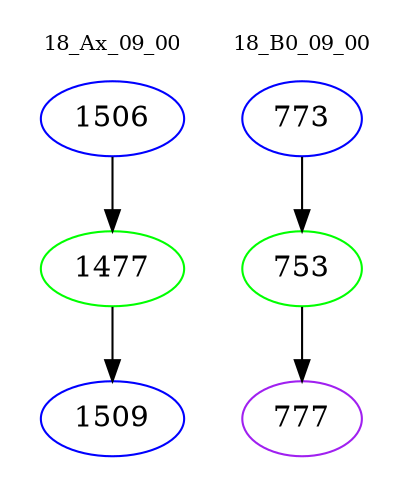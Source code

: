 digraph{
subgraph cluster_0 {
color = white
label = "18_Ax_09_00";
fontsize=10;
T0_1506 [label="1506", color="blue"]
T0_1506 -> T0_1477 [color="black"]
T0_1477 [label="1477", color="green"]
T0_1477 -> T0_1509 [color="black"]
T0_1509 [label="1509", color="blue"]
}
subgraph cluster_1 {
color = white
label = "18_B0_09_00";
fontsize=10;
T1_773 [label="773", color="blue"]
T1_773 -> T1_753 [color="black"]
T1_753 [label="753", color="green"]
T1_753 -> T1_777 [color="black"]
T1_777 [label="777", color="purple"]
}
}

